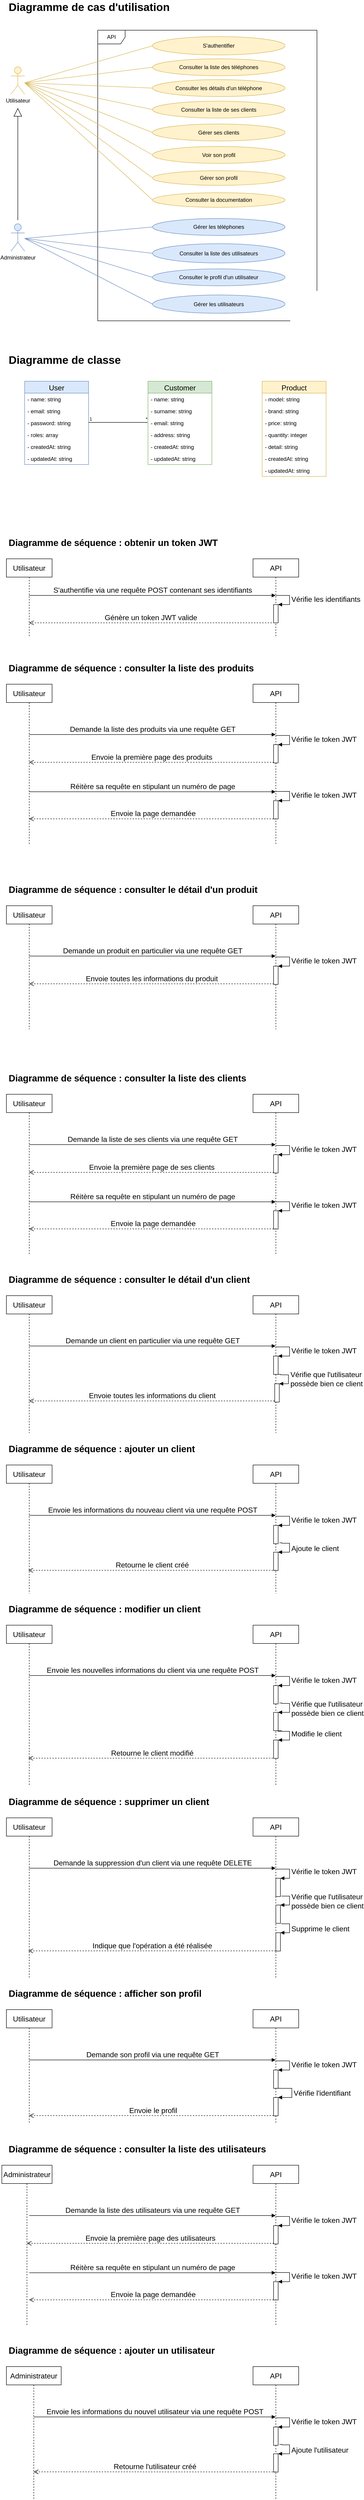 <mxfile pages="1" version="11.2.9" type="device"><diagram id="GH7h3XxggNZ3jGu8rp9e" name="Page-1"><mxGraphModel dx="1038" dy="575" grid="1" gridSize="10" guides="1" tooltips="1" connect="1" arrows="1" fold="1" page="1" pageScale="1" pageWidth="827" pageHeight="1169" math="0" shadow="0"><root><mxCell id="0"/><mxCell id="1" parent="0"/><mxCell id="qzhswsMi0WDaQu0iYe4c-1" value="API" style="shape=umlFrame;whiteSpace=wrap;html=1;" parent="1" vertex="1"><mxGeometry x="240" y="85" width="480" height="635" as="geometry"/></mxCell><mxCell id="qzhswsMi0WDaQu0iYe4c-20" style="rounded=0;orthogonalLoop=1;jettySize=auto;html=1;entryX=0;entryY=0.5;entryDx=0;entryDy=0;endArrow=none;endFill=0;fillColor=#fff2cc;strokeColor=#d6b656;" parent="1" target="qzhswsMi0WDaQu0iYe4c-3" edge="1"><mxGeometry relative="1" as="geometry"><mxPoint x="190" y="185" as="targetPoint"/><mxPoint x="80" y="200" as="sourcePoint"/></mxGeometry></mxCell><mxCell id="qzhswsMi0WDaQu0iYe4c-2" value="Utilisateur" style="shape=umlActor;verticalLabelPosition=bottom;labelBackgroundColor=#ffffff;verticalAlign=top;html=1;fillColor=#fff2cc;strokeColor=#d6b656;" parent="1" vertex="1"><mxGeometry x="50" y="165" width="30" height="60" as="geometry"/></mxCell><mxCell id="qzhswsMi0WDaQu0iYe4c-3" value="Consulter la liste des téléphones" style="ellipse;whiteSpace=wrap;html=1;fillColor=#fff2cc;strokeColor=#d6b656;" parent="1" vertex="1"><mxGeometry x="360" y="147.5" width="290" height="37" as="geometry"/></mxCell><mxCell id="qzhswsMi0WDaQu0iYe4c-6" value="Consulter les détails d'un téléphone" style="ellipse;whiteSpace=wrap;html=1;fillColor=#fff2cc;strokeColor=#d6b656;" parent="1" vertex="1"><mxGeometry x="360" y="193" width="290" height="37" as="geometry"/></mxCell><mxCell id="qzhswsMi0WDaQu0iYe4c-7" value="Consulter la liste de ses clients" style="ellipse;whiteSpace=wrap;html=1;fillColor=#fff2cc;strokeColor=#d6b656;" parent="1" vertex="1"><mxGeometry x="360" y="240" width="290" height="37" as="geometry"/></mxCell><mxCell id="qzhswsMi0WDaQu0iYe4c-8" value="Gérer ses clients" style="ellipse;whiteSpace=wrap;html=1;fillColor=#fff2cc;strokeColor=#d6b656;" parent="1" vertex="1"><mxGeometry x="360" y="290" width="290" height="37" as="geometry"/></mxCell><mxCell id="qzhswsMi0WDaQu0iYe4c-11" value="Administrateur" style="shape=umlActor;verticalLabelPosition=bottom;labelBackgroundColor=#ffffff;verticalAlign=top;html=1;fillColor=#dae8fc;strokeColor=#6c8ebf;" parent="1" vertex="1"><mxGeometry x="50" y="508" width="30" height="60" as="geometry"/></mxCell><mxCell id="qzhswsMi0WDaQu0iYe4c-13" value="Consulter la liste des utilisateurs" style="ellipse;whiteSpace=wrap;html=1;fillColor=#dae8fc;strokeColor=#6c8ebf;" parent="1" vertex="1"><mxGeometry x="360" y="551.5" width="290" height="42" as="geometry"/></mxCell><mxCell id="qzhswsMi0WDaQu0iYe4c-14" value="Gérer les téléphones" style="ellipse;whiteSpace=wrap;html=1;fillColor=#dae8fc;strokeColor=#6c8ebf;" parent="1" vertex="1"><mxGeometry x="360" y="496.5" width="290" height="37" as="geometry"/></mxCell><mxCell id="qzhswsMi0WDaQu0iYe4c-15" value="&lt;div&gt;&lt;br&gt;&lt;/div&gt;" style="endArrow=block;endSize=16;endFill=0;html=1;" parent="1" edge="1"><mxGeometry width="160" relative="1" as="geometry"><mxPoint x="65" y="500" as="sourcePoint"/><mxPoint x="65" y="255" as="targetPoint"/></mxGeometry></mxCell><mxCell id="qzhswsMi0WDaQu0iYe4c-16" value="Gérer les utilisateurs" style="ellipse;whiteSpace=wrap;html=1;fillColor=#dae8fc;strokeColor=#6c8ebf;" parent="1" vertex="1"><mxGeometry x="360" y="663.5" width="290" height="40" as="geometry"/></mxCell><mxCell id="qzhswsMi0WDaQu0iYe4c-17" value="Consulter la documentation" style="ellipse;whiteSpace=wrap;html=1;fillColor=#fff2cc;strokeColor=#d6b656;" parent="1" vertex="1"><mxGeometry x="360" y="440" width="290" height="32" as="geometry"/></mxCell><mxCell id="qzhswsMi0WDaQu0iYe4c-18" value="Voir son profil" style="ellipse;whiteSpace=wrap;html=1;fillColor=#fff2cc;strokeColor=#d6b656;" parent="1" vertex="1"><mxGeometry x="360" y="339" width="290" height="37" as="geometry"/></mxCell><mxCell id="qzhswsMi0WDaQu0iYe4c-19" value="Consulter le profil d'un utilisateur" style="ellipse;whiteSpace=wrap;html=1;fillColor=#dae8fc;strokeColor=#6c8ebf;" parent="1" vertex="1"><mxGeometry x="360" y="606.5" width="290" height="37" as="geometry"/></mxCell><mxCell id="qzhswsMi0WDaQu0iYe4c-21" style="rounded=0;orthogonalLoop=1;jettySize=auto;html=1;entryX=0;entryY=0.5;entryDx=0;entryDy=0;endArrow=none;endFill=0;fillColor=#fff2cc;strokeColor=#d6b656;" parent="1" target="qzhswsMi0WDaQu0iYe4c-6" edge="1"><mxGeometry relative="1" as="geometry"><mxPoint x="370" y="150" as="targetPoint"/><mxPoint x="80" y="200" as="sourcePoint"/></mxGeometry></mxCell><mxCell id="qzhswsMi0WDaQu0iYe4c-22" style="rounded=0;orthogonalLoop=1;jettySize=auto;html=1;entryX=0;entryY=0.5;entryDx=0;entryDy=0;endArrow=none;endFill=0;fillColor=#fff2cc;strokeColor=#d6b656;" parent="1" target="qzhswsMi0WDaQu0iYe4c-7" edge="1"><mxGeometry relative="1" as="geometry"><mxPoint x="380" y="160" as="targetPoint"/><mxPoint x="80" y="200" as="sourcePoint"/></mxGeometry></mxCell><mxCell id="qzhswsMi0WDaQu0iYe4c-23" style="rounded=0;orthogonalLoop=1;jettySize=auto;html=1;entryX=0;entryY=0.5;entryDx=0;entryDy=0;endArrow=none;endFill=0;fillColor=#fff2cc;strokeColor=#d6b656;" parent="1" target="qzhswsMi0WDaQu0iYe4c-8" edge="1"><mxGeometry relative="1" as="geometry"><mxPoint x="390" y="170" as="targetPoint"/><mxPoint x="80" y="200" as="sourcePoint"/></mxGeometry></mxCell><mxCell id="qzhswsMi0WDaQu0iYe4c-24" style="rounded=0;orthogonalLoop=1;jettySize=auto;html=1;entryX=0;entryY=0.5;entryDx=0;entryDy=0;endArrow=none;endFill=0;fillColor=#fff2cc;strokeColor=#d6b656;" parent="1" target="qzhswsMi0WDaQu0iYe4c-18" edge="1"><mxGeometry relative="1" as="geometry"><mxPoint x="400" y="180" as="targetPoint"/><mxPoint x="80" y="200" as="sourcePoint"/></mxGeometry></mxCell><mxCell id="qzhswsMi0WDaQu0iYe4c-25" style="rounded=0;orthogonalLoop=1;jettySize=auto;html=1;entryX=0;entryY=0.5;entryDx=0;entryDy=0;endArrow=none;endFill=0;fillColor=#fff2cc;strokeColor=#d6b656;" parent="1" target="qzhswsMi0WDaQu0iYe4c-17" edge="1"><mxGeometry relative="1" as="geometry"><mxPoint x="410" y="190" as="targetPoint"/><mxPoint x="80" y="200" as="sourcePoint"/></mxGeometry></mxCell><mxCell id="qzhswsMi0WDaQu0iYe4c-26" style="rounded=0;orthogonalLoop=1;jettySize=auto;html=1;entryX=0;entryY=0.5;entryDx=0;entryDy=0;endArrow=none;endFill=0;fillColor=#dae8fc;strokeColor=#6c8ebf;" parent="1" target="qzhswsMi0WDaQu0iYe4c-14" edge="1"><mxGeometry relative="1" as="geometry"><mxPoint x="420" y="200" as="targetPoint"/><mxPoint x="80" y="540" as="sourcePoint"/></mxGeometry></mxCell><mxCell id="qzhswsMi0WDaQu0iYe4c-27" style="rounded=0;orthogonalLoop=1;jettySize=auto;html=1;entryX=0;entryY=0.5;entryDx=0;entryDy=0;endArrow=none;endFill=0;fillColor=#dae8fc;strokeColor=#6c8ebf;" parent="1" target="qzhswsMi0WDaQu0iYe4c-13" edge="1"><mxGeometry relative="1" as="geometry"><mxPoint x="370" y="460" as="targetPoint"/><mxPoint x="80" y="540" as="sourcePoint"/></mxGeometry></mxCell><mxCell id="qzhswsMi0WDaQu0iYe4c-28" style="rounded=0;orthogonalLoop=1;jettySize=auto;html=1;entryX=0;entryY=0.5;entryDx=0;entryDy=0;endArrow=none;endFill=0;fillColor=#dae8fc;strokeColor=#6c8ebf;" parent="1" target="qzhswsMi0WDaQu0iYe4c-19" edge="1"><mxGeometry relative="1" as="geometry"><mxPoint x="380" y="470" as="targetPoint"/><mxPoint x="80" y="540" as="sourcePoint"/></mxGeometry></mxCell><mxCell id="qzhswsMi0WDaQu0iYe4c-29" style="rounded=0;orthogonalLoop=1;jettySize=auto;html=1;entryX=0;entryY=0.5;entryDx=0;entryDy=0;endArrow=none;endFill=0;fillColor=#dae8fc;strokeColor=#6c8ebf;" parent="1" target="qzhswsMi0WDaQu0iYe4c-16" edge="1"><mxGeometry relative="1" as="geometry"><mxPoint x="390" y="480" as="targetPoint"/><mxPoint x="80" y="540" as="sourcePoint"/></mxGeometry></mxCell><mxCell id="qzhswsMi0WDaQu0iYe4c-30" value="Diagramme de cas d'utilisation" style="text;align=left;fontStyle=1;verticalAlign=middle;spacingLeft=3;spacingRight=3;strokeColor=none;rotatable=0;points=[[0,0.5],[1,0.5]];portConstraint=eastwest;fontSize=24;" parent="1" vertex="1"><mxGeometry x="40" y="19" width="540" height="26" as="geometry"/></mxCell><mxCell id="qzhswsMi0WDaQu0iYe4c-31" value="Diagramme de classe" style="text;align=left;fontStyle=1;verticalAlign=middle;spacingLeft=3;spacingRight=3;strokeColor=none;rotatable=0;points=[[0,0.5],[1,0.5]];portConstraint=eastwest;fontSize=24;" parent="1" vertex="1"><mxGeometry x="40" y="790" width="540" height="26" as="geometry"/></mxCell><mxCell id="qzhswsMi0WDaQu0iYe4c-32" value="User" style="swimlane;fontStyle=0;childLayout=stackLayout;horizontal=1;startSize=26;fillColor=#dae8fc;horizontalStack=0;resizeParent=1;resizeParentMax=0;resizeLast=0;collapsible=1;marginBottom=0;fontSize=16;align=center;strokeColor=#6c8ebf;" parent="1" vertex="1"><mxGeometry x="80" y="852" width="140" height="182" as="geometry"/></mxCell><mxCell id="qzhswsMi0WDaQu0iYe4c-33" value="- name: string" style="text;strokeColor=none;fillColor=none;align=left;verticalAlign=top;spacingLeft=4;spacingRight=4;overflow=hidden;rotatable=0;points=[[0,0.5],[1,0.5]];portConstraint=eastwest;" parent="qzhswsMi0WDaQu0iYe4c-32" vertex="1"><mxGeometry y="26" width="140" height="26" as="geometry"/></mxCell><mxCell id="qzhswsMi0WDaQu0iYe4c-34" value="- email: string" style="text;strokeColor=none;fillColor=none;align=left;verticalAlign=top;spacingLeft=4;spacingRight=4;overflow=hidden;rotatable=0;points=[[0,0.5],[1,0.5]];portConstraint=eastwest;" parent="qzhswsMi0WDaQu0iYe4c-32" vertex="1"><mxGeometry y="52" width="140" height="26" as="geometry"/></mxCell><mxCell id="qzhswsMi0WDaQu0iYe4c-35" value="- password: string" style="text;strokeColor=none;fillColor=none;align=left;verticalAlign=top;spacingLeft=4;spacingRight=4;overflow=hidden;rotatable=0;points=[[0,0.5],[1,0.5]];portConstraint=eastwest;" parent="qzhswsMi0WDaQu0iYe4c-32" vertex="1"><mxGeometry y="78" width="140" height="26" as="geometry"/></mxCell><mxCell id="qzhswsMi0WDaQu0iYe4c-37" value="- roles: array" style="text;strokeColor=none;fillColor=none;align=left;verticalAlign=top;spacingLeft=4;spacingRight=4;overflow=hidden;rotatable=0;points=[[0,0.5],[1,0.5]];portConstraint=eastwest;" parent="qzhswsMi0WDaQu0iYe4c-32" vertex="1"><mxGeometry y="104" width="140" height="26" as="geometry"/></mxCell><mxCell id="qzhswsMi0WDaQu0iYe4c-40" value="- createdAt: string" style="text;strokeColor=none;fillColor=none;align=left;verticalAlign=top;spacingLeft=4;spacingRight=4;overflow=hidden;rotatable=0;points=[[0,0.5],[1,0.5]];portConstraint=eastwest;" parent="qzhswsMi0WDaQu0iYe4c-32" vertex="1"><mxGeometry y="130" width="140" height="26" as="geometry"/></mxCell><mxCell id="qzhswsMi0WDaQu0iYe4c-38" value="- updatedAt: string" style="text;strokeColor=none;fillColor=none;align=left;verticalAlign=top;spacingLeft=4;spacingRight=4;overflow=hidden;rotatable=0;points=[[0,0.5],[1,0.5]];portConstraint=eastwest;" parent="qzhswsMi0WDaQu0iYe4c-32" vertex="1"><mxGeometry y="156" width="140" height="26" as="geometry"/></mxCell><mxCell id="qzhswsMi0WDaQu0iYe4c-41" value="Product" style="swimlane;fontStyle=0;childLayout=stackLayout;horizontal=1;startSize=26;fillColor=#fff2cc;horizontalStack=0;resizeParent=1;resizeParentMax=0;resizeLast=0;collapsible=1;marginBottom=0;fontSize=16;align=center;strokeColor=#d6b656;" parent="1" vertex="1"><mxGeometry x="600" y="852" width="140" height="208" as="geometry"/></mxCell><mxCell id="qzhswsMi0WDaQu0iYe4c-42" value="- model: string" style="text;strokeColor=none;fillColor=none;align=left;verticalAlign=top;spacingLeft=4;spacingRight=4;overflow=hidden;rotatable=0;points=[[0,0.5],[1,0.5]];portConstraint=eastwest;" parent="qzhswsMi0WDaQu0iYe4c-41" vertex="1"><mxGeometry y="26" width="140" height="26" as="geometry"/></mxCell><mxCell id="qzhswsMi0WDaQu0iYe4c-43" value="- brand: string" style="text;strokeColor=none;fillColor=none;align=left;verticalAlign=top;spacingLeft=4;spacingRight=4;overflow=hidden;rotatable=0;points=[[0,0.5],[1,0.5]];portConstraint=eastwest;" parent="qzhswsMi0WDaQu0iYe4c-41" vertex="1"><mxGeometry y="52" width="140" height="26" as="geometry"/></mxCell><mxCell id="qzhswsMi0WDaQu0iYe4c-44" value="- price: string" style="text;strokeColor=none;fillColor=none;align=left;verticalAlign=top;spacingLeft=4;spacingRight=4;overflow=hidden;rotatable=0;points=[[0,0.5],[1,0.5]];portConstraint=eastwest;" parent="qzhswsMi0WDaQu0iYe4c-41" vertex="1"><mxGeometry y="78" width="140" height="26" as="geometry"/></mxCell><mxCell id="qzhswsMi0WDaQu0iYe4c-45" value="- quantity: integer" style="text;strokeColor=none;fillColor=none;align=left;verticalAlign=top;spacingLeft=4;spacingRight=4;overflow=hidden;rotatable=0;points=[[0,0.5],[1,0.5]];portConstraint=eastwest;" parent="qzhswsMi0WDaQu0iYe4c-41" vertex="1"><mxGeometry y="104" width="140" height="26" as="geometry"/></mxCell><mxCell id="qzhswsMi0WDaQu0iYe4c-46" value="- detail: string" style="text;strokeColor=none;fillColor=none;align=left;verticalAlign=top;spacingLeft=4;spacingRight=4;overflow=hidden;rotatable=0;points=[[0,0.5],[1,0.5]];portConstraint=eastwest;" parent="qzhswsMi0WDaQu0iYe4c-41" vertex="1"><mxGeometry y="130" width="140" height="26" as="geometry"/></mxCell><mxCell id="qzhswsMi0WDaQu0iYe4c-47" value="- createdAt: string" style="text;strokeColor=none;fillColor=none;align=left;verticalAlign=top;spacingLeft=4;spacingRight=4;overflow=hidden;rotatable=0;points=[[0,0.5],[1,0.5]];portConstraint=eastwest;" parent="qzhswsMi0WDaQu0iYe4c-41" vertex="1"><mxGeometry y="156" width="140" height="26" as="geometry"/></mxCell><mxCell id="qzhswsMi0WDaQu0iYe4c-48" value="- updatedAt: string" style="text;strokeColor=none;fillColor=none;align=left;verticalAlign=top;spacingLeft=4;spacingRight=4;overflow=hidden;rotatable=0;points=[[0,0.5],[1,0.5]];portConstraint=eastwest;" parent="qzhswsMi0WDaQu0iYe4c-41" vertex="1"><mxGeometry y="182" width="140" height="26" as="geometry"/></mxCell><mxCell id="qzhswsMi0WDaQu0iYe4c-49" value="Customer" style="swimlane;fontStyle=0;childLayout=stackLayout;horizontal=1;startSize=26;fillColor=#d5e8d4;horizontalStack=0;resizeParent=1;resizeParentMax=0;resizeLast=0;collapsible=1;marginBottom=0;fontSize=16;align=center;strokeColor=#82b366;" parent="1" vertex="1"><mxGeometry x="350" y="852" width="140" height="182" as="geometry"/></mxCell><mxCell id="qzhswsMi0WDaQu0iYe4c-50" value="- name: string" style="text;strokeColor=none;fillColor=none;align=left;verticalAlign=top;spacingLeft=4;spacingRight=4;overflow=hidden;rotatable=0;points=[[0,0.5],[1,0.5]];portConstraint=eastwest;" parent="qzhswsMi0WDaQu0iYe4c-49" vertex="1"><mxGeometry y="26" width="140" height="26" as="geometry"/></mxCell><mxCell id="qzhswsMi0WDaQu0iYe4c-51" value="- surname: string" style="text;strokeColor=none;fillColor=none;align=left;verticalAlign=top;spacingLeft=4;spacingRight=4;overflow=hidden;rotatable=0;points=[[0,0.5],[1,0.5]];portConstraint=eastwest;" parent="qzhswsMi0WDaQu0iYe4c-49" vertex="1"><mxGeometry y="52" width="140" height="26" as="geometry"/></mxCell><mxCell id="qzhswsMi0WDaQu0iYe4c-52" value="- email: string" style="text;strokeColor=none;fillColor=none;align=left;verticalAlign=top;spacingLeft=4;spacingRight=4;overflow=hidden;rotatable=0;points=[[0,0.5],[1,0.5]];portConstraint=eastwest;" parent="qzhswsMi0WDaQu0iYe4c-49" vertex="1"><mxGeometry y="78" width="140" height="26" as="geometry"/></mxCell><mxCell id="qzhswsMi0WDaQu0iYe4c-53" value="- address: string" style="text;strokeColor=none;fillColor=none;align=left;verticalAlign=top;spacingLeft=4;spacingRight=4;overflow=hidden;rotatable=0;points=[[0,0.5],[1,0.5]];portConstraint=eastwest;" parent="qzhswsMi0WDaQu0iYe4c-49" vertex="1"><mxGeometry y="104" width="140" height="26" as="geometry"/></mxCell><mxCell id="qzhswsMi0WDaQu0iYe4c-55" value="- createdAt: string" style="text;strokeColor=none;fillColor=none;align=left;verticalAlign=top;spacingLeft=4;spacingRight=4;overflow=hidden;rotatable=0;points=[[0,0.5],[1,0.5]];portConstraint=eastwest;" parent="qzhswsMi0WDaQu0iYe4c-49" vertex="1"><mxGeometry y="130" width="140" height="26" as="geometry"/></mxCell><mxCell id="qzhswsMi0WDaQu0iYe4c-56" value="- updatedAt: string" style="text;strokeColor=none;fillColor=none;align=left;verticalAlign=top;spacingLeft=4;spacingRight=4;overflow=hidden;rotatable=0;points=[[0,0.5],[1,0.5]];portConstraint=eastwest;" parent="qzhswsMi0WDaQu0iYe4c-49" vertex="1"><mxGeometry y="156" width="140" height="26" as="geometry"/></mxCell><mxCell id="qzhswsMi0WDaQu0iYe4c-57" value="" style="endArrow=none;html=1;edgeStyle=orthogonalEdgeStyle;fontSize=16;" parent="1" edge="1"><mxGeometry relative="1" as="geometry"><mxPoint x="220" y="942" as="sourcePoint"/><mxPoint x="349" y="942" as="targetPoint"/><Array as="points"><mxPoint x="330" y="942"/><mxPoint x="330" y="942"/></Array></mxGeometry></mxCell><mxCell id="qzhswsMi0WDaQu0iYe4c-58" value="1" style="resizable=0;html=1;align=left;verticalAlign=bottom;labelBackgroundColor=#ffffff;fontSize=10;" parent="qzhswsMi0WDaQu0iYe4c-57" connectable="0" vertex="1"><mxGeometry x="-1" relative="1" as="geometry"/></mxCell><mxCell id="qzhswsMi0WDaQu0iYe4c-59" value="*" style="resizable=0;html=1;align=right;verticalAlign=bottom;labelBackgroundColor=#ffffff;fontSize=10;" parent="qzhswsMi0WDaQu0iYe4c-57" connectable="0" vertex="1"><mxGeometry x="1" relative="1" as="geometry"/></mxCell><mxCell id="qzhswsMi0WDaQu0iYe4c-63" value="Diagramme de séquence : consulter la liste des produits" style="text;align=left;fontStyle=1;verticalAlign=middle;spacingLeft=3;spacingRight=3;strokeColor=none;rotatable=0;points=[[0,0.5],[1,0.5]];portConstraint=eastwest;fontSize=20;" parent="1" vertex="1"><mxGeometry x="40" y="1464" width="540" height="26" as="geometry"/></mxCell><mxCell id="qzhswsMi0WDaQu0iYe4c-64" value="Utilisateur" style="shape=umlLifeline;perimeter=lifelinePerimeter;whiteSpace=wrap;html=1;container=1;collapsible=0;recursiveResize=0;outlineConnect=0;fontSize=16;align=center;" parent="1" vertex="1"><mxGeometry x="40" y="1514" width="100" height="352" as="geometry"/></mxCell><mxCell id="qzhswsMi0WDaQu0iYe4c-68" value="Demande la liste des produits via une requête GET" style="html=1;verticalAlign=bottom;endArrow=block;fontSize=16;" parent="qzhswsMi0WDaQu0iYe4c-64" target="qzhswsMi0WDaQu0iYe4c-65" edge="1"><mxGeometry width="80" relative="1" as="geometry"><mxPoint x="50" y="110" as="sourcePoint"/><mxPoint x="130" y="110" as="targetPoint"/></mxGeometry></mxCell><mxCell id="qzhswsMi0WDaQu0iYe4c-65" value="API" style="shape=umlLifeline;perimeter=lifelinePerimeter;whiteSpace=wrap;html=1;container=1;collapsible=0;recursiveResize=0;outlineConnect=0;fontSize=16;align=center;" parent="1" vertex="1"><mxGeometry x="580" y="1514" width="100" height="352" as="geometry"/></mxCell><mxCell id="qzhswsMi0WDaQu0iYe4c-83" value="" style="html=1;points=[];perimeter=orthogonalPerimeter;fontSize=16;align=center;" parent="qzhswsMi0WDaQu0iYe4c-65" vertex="1"><mxGeometry x="45" y="132" width="10" height="40" as="geometry"/></mxCell><mxCell id="qzhswsMi0WDaQu0iYe4c-84" value="Vérifie le token JWT" style="edgeStyle=orthogonalEdgeStyle;html=1;align=left;spacingLeft=2;endArrow=block;rounded=0;entryX=1;entryY=0;fontSize=16;" parent="qzhswsMi0WDaQu0iYe4c-65" target="qzhswsMi0WDaQu0iYe4c-83" edge="1"><mxGeometry relative="1" as="geometry"><mxPoint x="50" y="112" as="sourcePoint"/><Array as="points"><mxPoint x="80" y="112"/></Array></mxGeometry></mxCell><mxCell id="qzhswsMi0WDaQu0iYe4c-69" value="S'authentifier" style="ellipse;whiteSpace=wrap;html=1;fillColor=#fff2cc;strokeColor=#d6b656;" parent="1" vertex="1"><mxGeometry x="360" y="99" width="290" height="40" as="geometry"/></mxCell><mxCell id="qzhswsMi0WDaQu0iYe4c-70" style="rounded=0;orthogonalLoop=1;jettySize=auto;html=1;entryX=0;entryY=0.5;entryDx=0;entryDy=0;endArrow=none;endFill=0;fillColor=#fff2cc;strokeColor=#d6b656;" parent="1" target="qzhswsMi0WDaQu0iYe4c-69" edge="1"><mxGeometry relative="1" as="geometry"><mxPoint x="370" y="168.0" as="targetPoint"/><mxPoint x="80" y="200" as="sourcePoint"/></mxGeometry></mxCell><mxCell id="qzhswsMi0WDaQu0iYe4c-71" value="Diagramme de séquence : obtenir un token JWT" style="text;align=left;fontStyle=1;verticalAlign=middle;spacingLeft=3;spacingRight=3;strokeColor=none;rotatable=0;points=[[0,0.5],[1,0.5]];portConstraint=eastwest;fontSize=20;" parent="1" vertex="1"><mxGeometry x="40" y="1190" width="540" height="26" as="geometry"/></mxCell><mxCell id="qzhswsMi0WDaQu0iYe4c-72" value="Utilisateur" style="shape=umlLifeline;perimeter=lifelinePerimeter;whiteSpace=wrap;html=1;container=1;collapsible=0;recursiveResize=0;outlineConnect=0;fontSize=16;align=center;" parent="1" vertex="1"><mxGeometry x="40" y="1240" width="100" height="170" as="geometry"/></mxCell><mxCell id="qzhswsMi0WDaQu0iYe4c-74" value="API" style="shape=umlLifeline;perimeter=lifelinePerimeter;whiteSpace=wrap;html=1;container=1;collapsible=0;recursiveResize=0;outlineConnect=0;fontSize=16;align=center;" parent="1" vertex="1"><mxGeometry x="580" y="1240" width="100" height="170" as="geometry"/></mxCell><mxCell id="qzhswsMi0WDaQu0iYe4c-79" value="" style="html=1;points=[];perimeter=orthogonalPerimeter;fontSize=16;align=center;" parent="qzhswsMi0WDaQu0iYe4c-74" vertex="1"><mxGeometry x="45" y="100" width="10" height="40" as="geometry"/></mxCell><mxCell id="qzhswsMi0WDaQu0iYe4c-80" value="Vérifie les identifiants" style="edgeStyle=orthogonalEdgeStyle;html=1;align=left;spacingLeft=2;endArrow=block;rounded=0;entryX=1;entryY=0;fontSize=16;" parent="qzhswsMi0WDaQu0iYe4c-74" target="qzhswsMi0WDaQu0iYe4c-79" edge="1"><mxGeometry relative="1" as="geometry"><mxPoint x="50" y="80" as="sourcePoint"/><Array as="points"><mxPoint x="80" y="80"/></Array></mxGeometry></mxCell><mxCell id="qzhswsMi0WDaQu0iYe4c-73" value="S'authentifie via une requête POST contenant ses identifiants" style="html=1;verticalAlign=bottom;endArrow=block;fontSize=16;" parent="1" source="qzhswsMi0WDaQu0iYe4c-72" target="qzhswsMi0WDaQu0iYe4c-74" edge="1"><mxGeometry width="80" relative="1" as="geometry"><mxPoint x="90" y="1350" as="sourcePoint"/><mxPoint x="170" y="1350" as="targetPoint"/><Array as="points"><mxPoint x="170" y="1320"/></Array></mxGeometry></mxCell><mxCell id="qzhswsMi0WDaQu0iYe4c-81" value="Génère un token JWT valide" style="html=1;verticalAlign=bottom;endArrow=open;dashed=1;endSize=8;fontSize=16;exitX=-0.394;exitY=0.996;exitDx=0;exitDy=0;exitPerimeter=0;" parent="1" source="qzhswsMi0WDaQu0iYe4c-79" target="qzhswsMi0WDaQu0iYe4c-72" edge="1"><mxGeometry relative="1" as="geometry"><mxPoint x="170" y="1360" as="sourcePoint"/><mxPoint x="90" y="1360" as="targetPoint"/></mxGeometry></mxCell><mxCell id="qzhswsMi0WDaQu0iYe4c-85" value="Envoie la première page des produits" style="html=1;verticalAlign=bottom;endArrow=open;dashed=1;endSize=8;fontSize=16;exitX=0.076;exitY=0.966;exitDx=0;exitDy=0;exitPerimeter=0;" parent="1" source="qzhswsMi0WDaQu0iYe4c-83" target="qzhswsMi0WDaQu0iYe4c-64" edge="1"><mxGeometry relative="1" as="geometry"><mxPoint x="170" y="1696" as="sourcePoint"/><mxPoint x="90" y="1696" as="targetPoint"/></mxGeometry></mxCell><mxCell id="qzhswsMi0WDaQu0iYe4c-86" value="Réitère sa requête en stipulant un numéro de page" style="html=1;verticalAlign=bottom;endArrow=block;fontSize=16;" parent="1" edge="1"><mxGeometry width="80" relative="1" as="geometry"><mxPoint x="90" y="1749" as="sourcePoint"/><mxPoint x="629.5" y="1749" as="targetPoint"/></mxGeometry></mxCell><mxCell id="qzhswsMi0WDaQu0iYe4c-87" value="" style="html=1;points=[];perimeter=orthogonalPerimeter;fontSize=16;align=center;" parent="1" vertex="1"><mxGeometry x="625" y="1768.5" width="10" height="40" as="geometry"/></mxCell><mxCell id="qzhswsMi0WDaQu0iYe4c-88" value="Vérifie le token JWT" style="edgeStyle=orthogonalEdgeStyle;html=1;align=left;spacingLeft=2;endArrow=block;rounded=0;entryX=1;entryY=0;fontSize=16;" parent="1" target="qzhswsMi0WDaQu0iYe4c-87" edge="1"><mxGeometry relative="1" as="geometry"><mxPoint x="629.588" y="1748.324" as="sourcePoint"/><Array as="points"><mxPoint x="660" y="1748.5"/></Array></mxGeometry></mxCell><mxCell id="qzhswsMi0WDaQu0iYe4c-89" value="Envoie la page demandée" style="html=1;verticalAlign=bottom;endArrow=open;dashed=1;endSize=8;fontSize=16;exitX=0.076;exitY=0.966;exitDx=0;exitDy=0;exitPerimeter=0;" parent="1" edge="1"><mxGeometry relative="1" as="geometry"><mxPoint x="631.26" y="1808.14" as="sourcePoint"/><mxPoint x="89.824" y="1808.14" as="targetPoint"/></mxGeometry></mxCell><mxCell id="qzhswsMi0WDaQu0iYe4c-90" value="Diagramme de séquence : consulter le détail d'un produit" style="text;align=left;fontStyle=1;verticalAlign=middle;spacingLeft=3;spacingRight=3;strokeColor=none;rotatable=0;points=[[0,0.5],[1,0.5]];portConstraint=eastwest;fontSize=20;" parent="1" vertex="1"><mxGeometry x="40" y="1948" width="540" height="26" as="geometry"/></mxCell><mxCell id="qzhswsMi0WDaQu0iYe4c-91" value="Utilisateur" style="shape=umlLifeline;perimeter=lifelinePerimeter;whiteSpace=wrap;html=1;container=1;collapsible=0;recursiveResize=0;outlineConnect=0;fontSize=16;align=center;" parent="1" vertex="1"><mxGeometry x="40" y="1998" width="100" height="270" as="geometry"/></mxCell><mxCell id="qzhswsMi0WDaQu0iYe4c-92" value="Demande un produit en particulier via une requête GET" style="html=1;verticalAlign=bottom;endArrow=block;fontSize=16;" parent="qzhswsMi0WDaQu0iYe4c-91" target="qzhswsMi0WDaQu0iYe4c-93" edge="1"><mxGeometry width="80" relative="1" as="geometry"><mxPoint x="50" y="110" as="sourcePoint"/><mxPoint x="130" y="110" as="targetPoint"/></mxGeometry></mxCell><mxCell id="qzhswsMi0WDaQu0iYe4c-93" value="API" style="shape=umlLifeline;perimeter=lifelinePerimeter;whiteSpace=wrap;html=1;container=1;collapsible=0;recursiveResize=0;outlineConnect=0;fontSize=16;align=center;" parent="1" vertex="1"><mxGeometry x="580" y="1998" width="100" height="270" as="geometry"/></mxCell><mxCell id="qzhswsMi0WDaQu0iYe4c-94" value="" style="html=1;points=[];perimeter=orthogonalPerimeter;fontSize=16;align=center;" parent="qzhswsMi0WDaQu0iYe4c-93" vertex="1"><mxGeometry x="45" y="132" width="10" height="40" as="geometry"/></mxCell><mxCell id="qzhswsMi0WDaQu0iYe4c-95" value="Vérifie le token JWT" style="edgeStyle=orthogonalEdgeStyle;html=1;align=left;spacingLeft=2;endArrow=block;rounded=0;entryX=1;entryY=0;fontSize=16;" parent="qzhswsMi0WDaQu0iYe4c-93" target="qzhswsMi0WDaQu0iYe4c-94" edge="1"><mxGeometry relative="1" as="geometry"><mxPoint x="50" y="112" as="sourcePoint"/><Array as="points"><mxPoint x="80" y="112"/></Array></mxGeometry></mxCell><mxCell id="qzhswsMi0WDaQu0iYe4c-96" value="Envoie toutes les informations du produit" style="html=1;verticalAlign=bottom;endArrow=open;dashed=1;endSize=8;fontSize=16;exitX=0.076;exitY=0.966;exitDx=0;exitDy=0;exitPerimeter=0;" parent="1" source="qzhswsMi0WDaQu0iYe4c-94" target="qzhswsMi0WDaQu0iYe4c-91" edge="1"><mxGeometry relative="1" as="geometry"><mxPoint x="170" y="2180" as="sourcePoint"/><mxPoint x="90" y="2180" as="targetPoint"/></mxGeometry></mxCell><mxCell id="qzhswsMi0WDaQu0iYe4c-101" value="Diagramme de séquence : consulter la liste des clients" style="text;align=left;fontStyle=1;verticalAlign=middle;spacingLeft=3;spacingRight=3;strokeColor=none;rotatable=0;points=[[0,0.5],[1,0.5]];portConstraint=eastwest;fontSize=20;" parent="1" vertex="1"><mxGeometry x="40" y="2360" width="540" height="26" as="geometry"/></mxCell><mxCell id="qzhswsMi0WDaQu0iYe4c-102" value="Utilisateur" style="shape=umlLifeline;perimeter=lifelinePerimeter;whiteSpace=wrap;html=1;container=1;collapsible=0;recursiveResize=0;outlineConnect=0;fontSize=16;align=center;" parent="1" vertex="1"><mxGeometry x="40" y="2410" width="100" height="352" as="geometry"/></mxCell><mxCell id="qzhswsMi0WDaQu0iYe4c-103" value="Demande la liste de ses clients via une requête GET" style="html=1;verticalAlign=bottom;endArrow=block;fontSize=16;" parent="qzhswsMi0WDaQu0iYe4c-102" target="qzhswsMi0WDaQu0iYe4c-104" edge="1"><mxGeometry width="80" relative="1" as="geometry"><mxPoint x="50" y="110" as="sourcePoint"/><mxPoint x="130" y="110" as="targetPoint"/></mxGeometry></mxCell><mxCell id="qzhswsMi0WDaQu0iYe4c-104" value="API" style="shape=umlLifeline;perimeter=lifelinePerimeter;whiteSpace=wrap;html=1;container=1;collapsible=0;recursiveResize=0;outlineConnect=0;fontSize=16;align=center;" parent="1" vertex="1"><mxGeometry x="580" y="2410" width="100" height="352" as="geometry"/></mxCell><mxCell id="qzhswsMi0WDaQu0iYe4c-105" value="" style="html=1;points=[];perimeter=orthogonalPerimeter;fontSize=16;align=center;" parent="qzhswsMi0WDaQu0iYe4c-104" vertex="1"><mxGeometry x="45" y="132" width="10" height="40" as="geometry"/></mxCell><mxCell id="qzhswsMi0WDaQu0iYe4c-106" value="Vérifie le token JWT" style="edgeStyle=orthogonalEdgeStyle;html=1;align=left;spacingLeft=2;endArrow=block;rounded=0;entryX=1;entryY=0;fontSize=16;" parent="qzhswsMi0WDaQu0iYe4c-104" target="qzhswsMi0WDaQu0iYe4c-105" edge="1"><mxGeometry relative="1" as="geometry"><mxPoint x="50" y="112" as="sourcePoint"/><Array as="points"><mxPoint x="80" y="112"/></Array></mxGeometry></mxCell><mxCell id="qzhswsMi0WDaQu0iYe4c-107" value="Envoie la première page de ses clients" style="html=1;verticalAlign=bottom;endArrow=open;dashed=1;endSize=8;fontSize=16;exitX=0.076;exitY=0.966;exitDx=0;exitDy=0;exitPerimeter=0;" parent="1" source="qzhswsMi0WDaQu0iYe4c-105" target="qzhswsMi0WDaQu0iYe4c-102" edge="1"><mxGeometry relative="1" as="geometry"><mxPoint x="170" y="2592" as="sourcePoint"/><mxPoint x="90" y="2592" as="targetPoint"/></mxGeometry></mxCell><mxCell id="qzhswsMi0WDaQu0iYe4c-108" value="Réitère sa requête en stipulant un numéro de page" style="html=1;verticalAlign=bottom;endArrow=block;fontSize=16;" parent="1" edge="1"><mxGeometry width="80" relative="1" as="geometry"><mxPoint x="90" y="2645" as="sourcePoint"/><mxPoint x="629.5" y="2645" as="targetPoint"/></mxGeometry></mxCell><mxCell id="qzhswsMi0WDaQu0iYe4c-109" value="" style="html=1;points=[];perimeter=orthogonalPerimeter;fontSize=16;align=center;" parent="1" vertex="1"><mxGeometry x="625" y="2664.5" width="10" height="40" as="geometry"/></mxCell><mxCell id="qzhswsMi0WDaQu0iYe4c-110" value="Vérifie le token JWT" style="edgeStyle=orthogonalEdgeStyle;html=1;align=left;spacingLeft=2;endArrow=block;rounded=0;entryX=1;entryY=0;fontSize=16;" parent="1" target="qzhswsMi0WDaQu0iYe4c-109" edge="1"><mxGeometry relative="1" as="geometry"><mxPoint x="629.857" y="2644.857" as="sourcePoint"/><Array as="points"><mxPoint x="660" y="2644.5"/></Array></mxGeometry></mxCell><mxCell id="qzhswsMi0WDaQu0iYe4c-111" value="Envoie la page demandée" style="html=1;verticalAlign=bottom;endArrow=open;dashed=1;endSize=8;fontSize=16;exitX=0.076;exitY=0.966;exitDx=0;exitDy=0;exitPerimeter=0;" parent="1" edge="1"><mxGeometry relative="1" as="geometry"><mxPoint x="631.26" y="2704.14" as="sourcePoint"/><mxPoint x="89.824" y="2704.14" as="targetPoint"/></mxGeometry></mxCell><mxCell id="qzhswsMi0WDaQu0iYe4c-112" value="Diagramme de séquence : consulter le détail d'un client" style="text;align=left;fontStyle=1;verticalAlign=middle;spacingLeft=3;spacingRight=3;strokeColor=none;rotatable=0;points=[[0,0.5],[1,0.5]];portConstraint=eastwest;fontSize=20;" parent="1" vertex="1"><mxGeometry x="40" y="2800" width="540" height="26" as="geometry"/></mxCell><mxCell id="qzhswsMi0WDaQu0iYe4c-113" value="Utilisateur" style="shape=umlLifeline;perimeter=lifelinePerimeter;whiteSpace=wrap;html=1;container=1;collapsible=0;recursiveResize=0;outlineConnect=0;fontSize=16;align=center;" parent="1" vertex="1"><mxGeometry x="40" y="2850" width="100" height="300" as="geometry"/></mxCell><mxCell id="qzhswsMi0WDaQu0iYe4c-114" value="Demande un client en particulier via une requête GET" style="html=1;verticalAlign=bottom;endArrow=block;fontSize=16;" parent="qzhswsMi0WDaQu0iYe4c-113" target="qzhswsMi0WDaQu0iYe4c-115" edge="1"><mxGeometry width="80" relative="1" as="geometry"><mxPoint x="50" y="110" as="sourcePoint"/><mxPoint x="130" y="110" as="targetPoint"/></mxGeometry></mxCell><mxCell id="qzhswsMi0WDaQu0iYe4c-115" value="API" style="shape=umlLifeline;perimeter=lifelinePerimeter;whiteSpace=wrap;html=1;container=1;collapsible=0;recursiveResize=0;outlineConnect=0;fontSize=16;align=center;" parent="1" vertex="1"><mxGeometry x="580" y="2850" width="100" height="300" as="geometry"/></mxCell><mxCell id="qzhswsMi0WDaQu0iYe4c-116" value="" style="html=1;points=[];perimeter=orthogonalPerimeter;fontSize=16;align=center;" parent="qzhswsMi0WDaQu0iYe4c-115" vertex="1"><mxGeometry x="45" y="132" width="10" height="40" as="geometry"/></mxCell><mxCell id="qzhswsMi0WDaQu0iYe4c-117" value="Vérifie le token JWT" style="edgeStyle=orthogonalEdgeStyle;html=1;align=left;spacingLeft=2;endArrow=block;rounded=0;entryX=1;entryY=0;fontSize=16;" parent="qzhswsMi0WDaQu0iYe4c-115" target="qzhswsMi0WDaQu0iYe4c-116" edge="1"><mxGeometry relative="1" as="geometry"><mxPoint x="50" y="112" as="sourcePoint"/><Array as="points"><mxPoint x="80" y="112"/></Array></mxGeometry></mxCell><mxCell id="_AtZGQln4HPiIB99lZ9L-1" value="" style="html=1;points=[];perimeter=orthogonalPerimeter;fontSize=16;align=center;" vertex="1" parent="qzhswsMi0WDaQu0iYe4c-115"><mxGeometry x="47.5" y="192.5" width="10" height="40" as="geometry"/></mxCell><mxCell id="_AtZGQln4HPiIB99lZ9L-2" value="&lt;div&gt;Vérifie que l'utilisateur&lt;/div&gt;&lt;div&gt;possède bien ce client&lt;br&gt;&lt;/div&gt;" style="edgeStyle=orthogonalEdgeStyle;html=1;align=left;spacingLeft=2;endArrow=block;rounded=0;entryX=1;entryY=0;fontSize=16;exitX=1.3;exitY=0.95;exitDx=0;exitDy=0;exitPerimeter=0;" edge="1" parent="qzhswsMi0WDaQu0iYe4c-115" target="_AtZGQln4HPiIB99lZ9L-1"><mxGeometry relative="1" as="geometry"><mxPoint x="55.5" y="172" as="sourcePoint"/><Array as="points"><mxPoint x="60.5" y="173"/><mxPoint x="77.5" y="173"/><mxPoint x="77.5" y="193"/></Array></mxGeometry></mxCell><mxCell id="qzhswsMi0WDaQu0iYe4c-118" value="Envoie toutes les informations du client" style="html=1;verticalAlign=bottom;endArrow=open;dashed=1;endSize=8;fontSize=16;exitX=-0.05;exitY=0.938;exitDx=0;exitDy=0;exitPerimeter=0;" parent="1" source="_AtZGQln4HPiIB99lZ9L-1" target="qzhswsMi0WDaQu0iYe4c-113" edge="1"><mxGeometry relative="1" as="geometry"><mxPoint x="170" y="3032" as="sourcePoint"/><mxPoint x="90" y="3032" as="targetPoint"/><Array as="points"><mxPoint x="520" y="3080"/></Array></mxGeometry></mxCell><mxCell id="qzhswsMi0WDaQu0iYe4c-126" value="Diagramme de séquence : ajouter un client" style="text;align=left;fontStyle=1;verticalAlign=middle;spacingLeft=3;spacingRight=3;strokeColor=none;rotatable=0;points=[[0,0.5],[1,0.5]];portConstraint=eastwest;fontSize=20;" parent="1" vertex="1"><mxGeometry x="40" y="3170" width="540" height="26" as="geometry"/></mxCell><mxCell id="qzhswsMi0WDaQu0iYe4c-127" value="Utilisateur" style="shape=umlLifeline;perimeter=lifelinePerimeter;whiteSpace=wrap;html=1;container=1;collapsible=0;recursiveResize=0;outlineConnect=0;fontSize=16;align=center;" parent="1" vertex="1"><mxGeometry x="40" y="3220" width="100" height="281" as="geometry"/></mxCell><mxCell id="qzhswsMi0WDaQu0iYe4c-128" value="Envoie les informations du nouveau client via une requête POST" style="html=1;verticalAlign=bottom;endArrow=block;fontSize=16;" parent="qzhswsMi0WDaQu0iYe4c-127" target="qzhswsMi0WDaQu0iYe4c-129" edge="1"><mxGeometry width="80" relative="1" as="geometry"><mxPoint x="50" y="110" as="sourcePoint"/><mxPoint x="130" y="110" as="targetPoint"/></mxGeometry></mxCell><mxCell id="qzhswsMi0WDaQu0iYe4c-129" value="API" style="shape=umlLifeline;perimeter=lifelinePerimeter;whiteSpace=wrap;html=1;container=1;collapsible=0;recursiveResize=0;outlineConnect=0;fontSize=16;align=center;" parent="1" vertex="1"><mxGeometry x="580" y="3220" width="100" height="281" as="geometry"/></mxCell><mxCell id="qzhswsMi0WDaQu0iYe4c-130" value="" style="html=1;points=[];perimeter=orthogonalPerimeter;fontSize=16;align=center;" parent="qzhswsMi0WDaQu0iYe4c-129" vertex="1"><mxGeometry x="45" y="132" width="10" height="40" as="geometry"/></mxCell><mxCell id="qzhswsMi0WDaQu0iYe4c-131" value="Vérifie le token JWT" style="edgeStyle=orthogonalEdgeStyle;html=1;align=left;spacingLeft=2;endArrow=block;rounded=0;entryX=1;entryY=0;fontSize=16;" parent="qzhswsMi0WDaQu0iYe4c-129" target="qzhswsMi0WDaQu0iYe4c-130" edge="1"><mxGeometry relative="1" as="geometry"><mxPoint x="50" y="112" as="sourcePoint"/><Array as="points"><mxPoint x="80" y="112"/></Array></mxGeometry></mxCell><mxCell id="qzhswsMi0WDaQu0iYe4c-134" value="" style="html=1;points=[];perimeter=orthogonalPerimeter;fontSize=16;align=center;" parent="1" vertex="1"><mxGeometry x="625" y="3410.5" width="10" height="40" as="geometry"/></mxCell><mxCell id="qzhswsMi0WDaQu0iYe4c-135" value="Ajoute le client" style="edgeStyle=orthogonalEdgeStyle;html=1;align=left;spacingLeft=2;endArrow=block;rounded=0;entryX=1;entryY=0;fontSize=16;exitX=1.3;exitY=0.95;exitDx=0;exitDy=0;exitPerimeter=0;" parent="1" source="qzhswsMi0WDaQu0iYe4c-130" target="qzhswsMi0WDaQu0iYe4c-134" edge="1"><mxGeometry relative="1" as="geometry"><mxPoint x="650" y="3391" as="sourcePoint"/><Array as="points"><mxPoint x="643" y="3391"/><mxPoint x="660" y="3391"/><mxPoint x="660" y="3411"/></Array></mxGeometry></mxCell><mxCell id="qzhswsMi0WDaQu0iYe4c-136" value="Retourne le client créé" style="html=1;verticalAlign=bottom;endArrow=open;dashed=1;endSize=8;fontSize=16;exitX=0.076;exitY=0.966;exitDx=0;exitDy=0;exitPerimeter=0;" parent="1" edge="1"><mxGeometry relative="1" as="geometry"><mxPoint x="629.76" y="3450.14" as="sourcePoint"/><mxPoint x="88.324" y="3450.14" as="targetPoint"/></mxGeometry></mxCell><mxCell id="qzhswsMi0WDaQu0iYe4c-137" value="Diagramme de séquence : modifier un client" style="text;align=left;fontStyle=1;verticalAlign=middle;spacingLeft=3;spacingRight=3;strokeColor=none;rotatable=0;points=[[0,0.5],[1,0.5]];portConstraint=eastwest;fontSize=20;" parent="1" vertex="1"><mxGeometry x="40" y="3520" width="540" height="26" as="geometry"/></mxCell><mxCell id="qzhswsMi0WDaQu0iYe4c-138" value="Utilisateur" style="shape=umlLifeline;perimeter=lifelinePerimeter;whiteSpace=wrap;html=1;container=1;collapsible=0;recursiveResize=0;outlineConnect=0;fontSize=16;align=center;" parent="1" vertex="1"><mxGeometry x="40" y="3570" width="100" height="352" as="geometry"/></mxCell><mxCell id="qzhswsMi0WDaQu0iYe4c-139" value="Envoie les nouvelles informations du client via une requête POST" style="html=1;verticalAlign=bottom;endArrow=block;fontSize=16;" parent="qzhswsMi0WDaQu0iYe4c-138" target="qzhswsMi0WDaQu0iYe4c-140" edge="1"><mxGeometry width="80" relative="1" as="geometry"><mxPoint x="50" y="110" as="sourcePoint"/><mxPoint x="130" y="110" as="targetPoint"/></mxGeometry></mxCell><mxCell id="qzhswsMi0WDaQu0iYe4c-140" value="API" style="shape=umlLifeline;perimeter=lifelinePerimeter;whiteSpace=wrap;html=1;container=1;collapsible=0;recursiveResize=0;outlineConnect=0;fontSize=16;align=center;" parent="1" vertex="1"><mxGeometry x="580" y="3570" width="100" height="352" as="geometry"/></mxCell><mxCell id="qzhswsMi0WDaQu0iYe4c-141" value="" style="html=1;points=[];perimeter=orthogonalPerimeter;fontSize=16;align=center;" parent="qzhswsMi0WDaQu0iYe4c-140" vertex="1"><mxGeometry x="45" y="132" width="10" height="40" as="geometry"/></mxCell><mxCell id="qzhswsMi0WDaQu0iYe4c-142" value="Vérifie le token JWT" style="edgeStyle=orthogonalEdgeStyle;html=1;align=left;spacingLeft=2;endArrow=block;rounded=0;entryX=1;entryY=0;fontSize=16;" parent="qzhswsMi0WDaQu0iYe4c-140" target="qzhswsMi0WDaQu0iYe4c-141" edge="1"><mxGeometry relative="1" as="geometry"><mxPoint x="50" y="112" as="sourcePoint"/><Array as="points"><mxPoint x="80" y="112"/></Array></mxGeometry></mxCell><mxCell id="qzhswsMi0WDaQu0iYe4c-143" value="" style="html=1;points=[];perimeter=orthogonalPerimeter;fontSize=16;align=center;" parent="1" vertex="1"><mxGeometry x="625" y="3760.5" width="10" height="40" as="geometry"/></mxCell><mxCell id="qzhswsMi0WDaQu0iYe4c-144" value="&lt;div&gt;Vérifie que l'utilisateur&lt;/div&gt;&lt;div&gt;possède bien ce client&lt;br&gt;&lt;/div&gt;" style="edgeStyle=orthogonalEdgeStyle;html=1;align=left;spacingLeft=2;endArrow=block;rounded=0;entryX=1;entryY=0;fontSize=16;exitX=1.3;exitY=0.95;exitDx=0;exitDy=0;exitPerimeter=0;" parent="1" source="qzhswsMi0WDaQu0iYe4c-141" target="qzhswsMi0WDaQu0iYe4c-143" edge="1"><mxGeometry relative="1" as="geometry"><mxPoint x="650" y="3741" as="sourcePoint"/><Array as="points"><mxPoint x="643" y="3741"/><mxPoint x="660" y="3741"/><mxPoint x="660" y="3761"/></Array></mxGeometry></mxCell><mxCell id="qzhswsMi0WDaQu0iYe4c-145" value="Retourne le client modifié" style="html=1;verticalAlign=bottom;endArrow=open;dashed=1;endSize=8;fontSize=16;exitX=0.076;exitY=0.966;exitDx=0;exitDy=0;exitPerimeter=0;" parent="1" edge="1"><mxGeometry relative="1" as="geometry"><mxPoint x="629.76" y="3860.64" as="sourcePoint"/><mxPoint x="88.324" y="3860.64" as="targetPoint"/></mxGeometry></mxCell><mxCell id="qzhswsMi0WDaQu0iYe4c-146" value="" style="html=1;points=[];perimeter=orthogonalPerimeter;fontSize=16;align=center;" parent="1" vertex="1"><mxGeometry x="625" y="3821" width="10" height="40" as="geometry"/></mxCell><mxCell id="qzhswsMi0WDaQu0iYe4c-147" value="Modifie le client" style="edgeStyle=orthogonalEdgeStyle;html=1;align=left;spacingLeft=2;endArrow=block;rounded=0;entryX=1;entryY=0;fontSize=16;exitX=1.3;exitY=0.95;exitDx=0;exitDy=0;exitPerimeter=0;" parent="1" target="qzhswsMi0WDaQu0iYe4c-146" edge="1"><mxGeometry relative="1" as="geometry"><mxPoint x="643" y="3800.5" as="sourcePoint"/><Array as="points"><mxPoint x="635" y="3801"/><mxPoint x="635" y="3802"/><mxPoint x="660" y="3802"/><mxPoint x="660" y="3821"/></Array></mxGeometry></mxCell><mxCell id="qzhswsMi0WDaQu0iYe4c-148" value="Diagramme de séquence : supprimer un client" style="text;align=left;fontStyle=1;verticalAlign=middle;spacingLeft=3;spacingRight=3;strokeColor=none;rotatable=0;points=[[0,0.5],[1,0.5]];portConstraint=eastwest;fontSize=20;" parent="1" vertex="1"><mxGeometry x="40" y="3941" width="540" height="26" as="geometry"/></mxCell><mxCell id="qzhswsMi0WDaQu0iYe4c-149" value="Utilisateur" style="shape=umlLifeline;perimeter=lifelinePerimeter;whiteSpace=wrap;html=1;container=1;collapsible=0;recursiveResize=0;outlineConnect=0;fontSize=16;align=center;" parent="1" vertex="1"><mxGeometry x="40" y="3991" width="100" height="352" as="geometry"/></mxCell><mxCell id="qzhswsMi0WDaQu0iYe4c-150" value="Demande la suppression d'un client via une requête DELETE" style="html=1;verticalAlign=bottom;endArrow=block;fontSize=16;" parent="qzhswsMi0WDaQu0iYe4c-149" target="qzhswsMi0WDaQu0iYe4c-151" edge="1"><mxGeometry width="80" relative="1" as="geometry"><mxPoint x="50" y="110" as="sourcePoint"/><mxPoint x="130" y="110" as="targetPoint"/></mxGeometry></mxCell><mxCell id="qzhswsMi0WDaQu0iYe4c-151" value="API" style="shape=umlLifeline;perimeter=lifelinePerimeter;whiteSpace=wrap;html=1;container=1;collapsible=0;recursiveResize=0;outlineConnect=0;fontSize=16;align=center;" parent="1" vertex="1"><mxGeometry x="580" y="3991" width="100" height="352" as="geometry"/></mxCell><mxCell id="qzhswsMi0WDaQu0iYe4c-152" value="" style="html=1;points=[];perimeter=orthogonalPerimeter;fontSize=16;align=center;" parent="qzhswsMi0WDaQu0iYe4c-151" vertex="1"><mxGeometry x="50" y="132" width="10" height="40" as="geometry"/></mxCell><mxCell id="qzhswsMi0WDaQu0iYe4c-153" value="Vérifie le token JWT" style="edgeStyle=orthogonalEdgeStyle;html=1;align=left;spacingLeft=2;endArrow=block;rounded=0;entryX=1;entryY=0;fontSize=16;" parent="qzhswsMi0WDaQu0iYe4c-151" target="qzhswsMi0WDaQu0iYe4c-152" edge="1"><mxGeometry relative="1" as="geometry"><mxPoint x="50" y="112" as="sourcePoint"/><Array as="points"><mxPoint x="80" y="112"/></Array></mxGeometry></mxCell><mxCell id="qzhswsMi0WDaQu0iYe4c-154" value="" style="html=1;points=[];perimeter=orthogonalPerimeter;fontSize=16;align=center;" parent="1" vertex="1"><mxGeometry x="630" y="4181.5" width="10" height="40" as="geometry"/></mxCell><mxCell id="qzhswsMi0WDaQu0iYe4c-155" value="&lt;div&gt;Vérifie que l'utilisateur&lt;/div&gt;&lt;div&gt;possède bien ce client&lt;br&gt;&lt;/div&gt;" style="edgeStyle=orthogonalEdgeStyle;html=1;align=left;spacingLeft=2;endArrow=block;rounded=0;entryX=1;entryY=0;fontSize=16;exitX=1.3;exitY=0.95;exitDx=0;exitDy=0;exitPerimeter=0;" parent="1" source="qzhswsMi0WDaQu0iYe4c-152" target="qzhswsMi0WDaQu0iYe4c-154" edge="1"><mxGeometry relative="1" as="geometry"><mxPoint x="650" y="4162" as="sourcePoint"/><Array as="points"><mxPoint x="643" y="4162"/><mxPoint x="660" y="4162"/><mxPoint x="660" y="4182"/></Array></mxGeometry></mxCell><mxCell id="qzhswsMi0WDaQu0iYe4c-156" value="Indique que l'opération a été réalisée" style="html=1;verticalAlign=bottom;endArrow=open;dashed=1;endSize=8;fontSize=16;exitX=0.076;exitY=0.966;exitDx=0;exitDy=0;exitPerimeter=0;" parent="1" edge="1"><mxGeometry relative="1" as="geometry"><mxPoint x="629.76" y="4281.64" as="sourcePoint"/><mxPoint x="88.324" y="4281.64" as="targetPoint"/></mxGeometry></mxCell><mxCell id="qzhswsMi0WDaQu0iYe4c-157" value="" style="html=1;points=[];perimeter=orthogonalPerimeter;fontSize=16;align=center;" parent="1" vertex="1"><mxGeometry x="630" y="4242" width="10" height="40" as="geometry"/></mxCell><mxCell id="qzhswsMi0WDaQu0iYe4c-158" value="Supprime le client" style="edgeStyle=orthogonalEdgeStyle;html=1;align=left;spacingLeft=2;endArrow=block;rounded=0;entryX=1;entryY=0;fontSize=16;exitX=1.3;exitY=0.95;exitDx=0;exitDy=0;exitPerimeter=0;" parent="1" target="qzhswsMi0WDaQu0iYe4c-157" edge="1"><mxGeometry relative="1" as="geometry"><mxPoint x="642.714" y="4221.286" as="sourcePoint"/><Array as="points"><mxPoint x="643" y="4222.5"/><mxPoint x="660" y="4222.5"/><mxPoint x="660" y="4242.5"/></Array></mxGeometry></mxCell><mxCell id="qzhswsMi0WDaQu0iYe4c-168" value="Diagramme de séquence : ajouter un utilisateur" style="text;align=left;fontStyle=1;verticalAlign=middle;spacingLeft=3;spacingRight=3;strokeColor=none;rotatable=0;points=[[0,0.5],[1,0.5]];portConstraint=eastwest;fontSize=20;" parent="1" vertex="1"><mxGeometry x="40" y="5140" width="540" height="26" as="geometry"/></mxCell><mxCell id="qzhswsMi0WDaQu0iYe4c-169" value="Administrateur" style="shape=umlLifeline;perimeter=lifelinePerimeter;whiteSpace=wrap;html=1;container=1;collapsible=0;recursiveResize=0;outlineConnect=0;fontSize=16;align=center;" parent="1" vertex="1"><mxGeometry x="40" y="5190" width="120" height="290" as="geometry"/></mxCell><mxCell id="qzhswsMi0WDaQu0iYe4c-170" value="Envoie les informations du nouvel utilisateur via une requête POST" style="html=1;verticalAlign=bottom;endArrow=block;fontSize=16;" parent="qzhswsMi0WDaQu0iYe4c-169" target="qzhswsMi0WDaQu0iYe4c-171" edge="1"><mxGeometry width="80" relative="1" as="geometry"><mxPoint x="60" y="110" as="sourcePoint"/><mxPoint x="130" y="110" as="targetPoint"/></mxGeometry></mxCell><mxCell id="qzhswsMi0WDaQu0iYe4c-171" value="API" style="shape=umlLifeline;perimeter=lifelinePerimeter;whiteSpace=wrap;html=1;container=1;collapsible=0;recursiveResize=0;outlineConnect=0;fontSize=16;align=center;" parent="1" vertex="1"><mxGeometry x="580" y="5190" width="100" height="290" as="geometry"/></mxCell><mxCell id="qzhswsMi0WDaQu0iYe4c-172" value="" style="html=1;points=[];perimeter=orthogonalPerimeter;fontSize=16;align=center;" parent="qzhswsMi0WDaQu0iYe4c-171" vertex="1"><mxGeometry x="45" y="132" width="10" height="40" as="geometry"/></mxCell><mxCell id="qzhswsMi0WDaQu0iYe4c-173" value="Vérifie le token JWT" style="edgeStyle=orthogonalEdgeStyle;html=1;align=left;spacingLeft=2;endArrow=block;rounded=0;entryX=1;entryY=0;fontSize=16;" parent="qzhswsMi0WDaQu0iYe4c-171" target="qzhswsMi0WDaQu0iYe4c-172" edge="1"><mxGeometry relative="1" as="geometry"><mxPoint x="50" y="112" as="sourcePoint"/><Array as="points"><mxPoint x="80" y="112"/></Array></mxGeometry></mxCell><mxCell id="qzhswsMi0WDaQu0iYe4c-174" value="" style="html=1;points=[];perimeter=orthogonalPerimeter;fontSize=16;align=center;" parent="1" vertex="1"><mxGeometry x="625" y="5380.5" width="10" height="40" as="geometry"/></mxCell><mxCell id="qzhswsMi0WDaQu0iYe4c-175" value="Ajoute l'utilisateur" style="edgeStyle=orthogonalEdgeStyle;html=1;align=left;spacingLeft=2;endArrow=block;rounded=0;entryX=1;entryY=0;fontSize=16;exitX=1.3;exitY=0.95;exitDx=0;exitDy=0;exitPerimeter=0;" parent="1" source="qzhswsMi0WDaQu0iYe4c-172" target="qzhswsMi0WDaQu0iYe4c-174" edge="1"><mxGeometry relative="1" as="geometry"><mxPoint x="650" y="5361" as="sourcePoint"/><Array as="points"><mxPoint x="643" y="5361"/><mxPoint x="660" y="5361"/><mxPoint x="660" y="5381"/></Array></mxGeometry></mxCell><mxCell id="qzhswsMi0WDaQu0iYe4c-176" value="Retourne l'utilisateur créé" style="html=1;verticalAlign=bottom;endArrow=open;dashed=1;endSize=8;fontSize=16;exitX=0.076;exitY=0.966;exitDx=0;exitDy=0;exitPerimeter=0;" parent="1" edge="1"><mxGeometry relative="1" as="geometry"><mxPoint x="629.76" y="5420.14" as="sourcePoint"/><mxPoint x="100" y="5420" as="targetPoint"/></mxGeometry></mxCell><mxCell id="qzhswsMi0WDaQu0iYe4c-177" value="Diagramme de séquence : afficher son profil" style="text;align=left;fontStyle=1;verticalAlign=middle;spacingLeft=3;spacingRight=3;strokeColor=none;rotatable=0;points=[[0,0.5],[1,0.5]];portConstraint=eastwest;fontSize=20;" parent="1" vertex="1"><mxGeometry x="40" y="4360" width="540" height="26" as="geometry"/></mxCell><mxCell id="qzhswsMi0WDaQu0iYe4c-178" value="Utilisateur" style="shape=umlLifeline;perimeter=lifelinePerimeter;whiteSpace=wrap;html=1;container=1;collapsible=0;recursiveResize=0;outlineConnect=0;fontSize=16;align=center;" parent="1" vertex="1"><mxGeometry x="40" y="4410" width="100" height="250" as="geometry"/></mxCell><mxCell id="qzhswsMi0WDaQu0iYe4c-179" value="Demande son profil via une requête GET" style="html=1;verticalAlign=bottom;endArrow=block;fontSize=16;" parent="qzhswsMi0WDaQu0iYe4c-178" target="qzhswsMi0WDaQu0iYe4c-180" edge="1"><mxGeometry width="80" relative="1" as="geometry"><mxPoint x="50" y="110" as="sourcePoint"/><mxPoint x="130" y="110" as="targetPoint"/></mxGeometry></mxCell><mxCell id="qzhswsMi0WDaQu0iYe4c-180" value="API" style="shape=umlLifeline;perimeter=lifelinePerimeter;whiteSpace=wrap;html=1;container=1;collapsible=0;recursiveResize=0;outlineConnect=0;fontSize=16;align=center;" parent="1" vertex="1"><mxGeometry x="580" y="4410" width="100" height="250" as="geometry"/></mxCell><mxCell id="qzhswsMi0WDaQu0iYe4c-181" value="" style="html=1;points=[];perimeter=orthogonalPerimeter;fontSize=16;align=center;" parent="qzhswsMi0WDaQu0iYe4c-180" vertex="1"><mxGeometry x="45" y="132" width="10" height="40" as="geometry"/></mxCell><mxCell id="qzhswsMi0WDaQu0iYe4c-182" value="Vérifie le token JWT" style="edgeStyle=orthogonalEdgeStyle;html=1;align=left;spacingLeft=2;endArrow=block;rounded=0;entryX=1;entryY=0;fontSize=16;" parent="qzhswsMi0WDaQu0iYe4c-180" target="qzhswsMi0WDaQu0iYe4c-181" edge="1"><mxGeometry relative="1" as="geometry"><mxPoint x="50" y="112" as="sourcePoint"/><Array as="points"><mxPoint x="80" y="112"/></Array></mxGeometry></mxCell><mxCell id="qzhswsMi0WDaQu0iYe4c-185" value="Envoie le profil" style="html=1;verticalAlign=bottom;endArrow=open;dashed=1;endSize=8;fontSize=16;exitX=0.076;exitY=0.966;exitDx=0;exitDy=0;exitPerimeter=0;" parent="1" edge="1"><mxGeometry relative="1" as="geometry"><mxPoint x="631.26" y="4641.64" as="sourcePoint"/><mxPoint x="89.824" y="4641.64" as="targetPoint"/></mxGeometry></mxCell><mxCell id="qzhswsMi0WDaQu0iYe4c-196" value="Diagramme de séquence : consulter la liste des utilisateurs" style="text;align=left;fontStyle=1;verticalAlign=middle;spacingLeft=3;spacingRight=3;strokeColor=none;rotatable=0;points=[[0,0.5],[1,0.5]];portConstraint=eastwest;fontSize=20;" parent="1" vertex="1"><mxGeometry x="40" y="4700" width="540" height="26" as="geometry"/></mxCell><mxCell id="qzhswsMi0WDaQu0iYe4c-197" value="Administrateur" style="shape=umlLifeline;perimeter=lifelinePerimeter;whiteSpace=wrap;html=1;container=1;collapsible=0;recursiveResize=0;outlineConnect=0;fontSize=16;align=center;" parent="1" vertex="1"><mxGeometry x="30" y="4750" width="110" height="352" as="geometry"/></mxCell><mxCell id="qzhswsMi0WDaQu0iYe4c-198" value="Demande la liste des utilisateurs via une requête GET" style="html=1;verticalAlign=bottom;endArrow=block;fontSize=16;" parent="qzhswsMi0WDaQu0iYe4c-197" target="qzhswsMi0WDaQu0iYe4c-199" edge="1"><mxGeometry width="80" relative="1" as="geometry"><mxPoint x="60" y="110" as="sourcePoint"/><mxPoint x="130" y="110" as="targetPoint"/></mxGeometry></mxCell><mxCell id="qzhswsMi0WDaQu0iYe4c-199" value="API" style="shape=umlLifeline;perimeter=lifelinePerimeter;whiteSpace=wrap;html=1;container=1;collapsible=0;recursiveResize=0;outlineConnect=0;fontSize=16;align=center;" parent="1" vertex="1"><mxGeometry x="580" y="4750" width="100" height="352" as="geometry"/></mxCell><mxCell id="qzhswsMi0WDaQu0iYe4c-200" value="" style="html=1;points=[];perimeter=orthogonalPerimeter;fontSize=16;align=center;" parent="qzhswsMi0WDaQu0iYe4c-199" vertex="1"><mxGeometry x="45" y="132" width="10" height="40" as="geometry"/></mxCell><mxCell id="qzhswsMi0WDaQu0iYe4c-201" value="Vérifie le token JWT" style="edgeStyle=orthogonalEdgeStyle;html=1;align=left;spacingLeft=2;endArrow=block;rounded=0;entryX=1;entryY=0;fontSize=16;" parent="qzhswsMi0WDaQu0iYe4c-199" target="qzhswsMi0WDaQu0iYe4c-200" edge="1"><mxGeometry relative="1" as="geometry"><mxPoint x="50" y="112" as="sourcePoint"/><Array as="points"><mxPoint x="80" y="112"/></Array></mxGeometry></mxCell><mxCell id="qzhswsMi0WDaQu0iYe4c-202" value="Envoie la première page des utilisateurs" style="html=1;verticalAlign=bottom;endArrow=open;dashed=1;endSize=8;fontSize=16;exitX=0.076;exitY=0.966;exitDx=0;exitDy=0;exitPerimeter=0;" parent="1" source="qzhswsMi0WDaQu0iYe4c-200" target="qzhswsMi0WDaQu0iYe4c-197" edge="1"><mxGeometry relative="1" as="geometry"><mxPoint x="170" y="4932" as="sourcePoint"/><mxPoint x="90" y="4932" as="targetPoint"/></mxGeometry></mxCell><mxCell id="qzhswsMi0WDaQu0iYe4c-203" value="Réitère sa requête en stipulant un numéro de page" style="html=1;verticalAlign=bottom;endArrow=block;fontSize=16;" parent="1" edge="1"><mxGeometry width="80" relative="1" as="geometry"><mxPoint x="90" y="4985" as="sourcePoint"/><mxPoint x="629.5" y="4985" as="targetPoint"/></mxGeometry></mxCell><mxCell id="qzhswsMi0WDaQu0iYe4c-204" value="" style="html=1;points=[];perimeter=orthogonalPerimeter;fontSize=16;align=center;" parent="1" vertex="1"><mxGeometry x="625" y="5004.5" width="10" height="40" as="geometry"/></mxCell><mxCell id="qzhswsMi0WDaQu0iYe4c-205" value="Vérifie le token JWT" style="edgeStyle=orthogonalEdgeStyle;html=1;align=left;spacingLeft=2;endArrow=block;rounded=0;entryX=1;entryY=0;fontSize=16;" parent="1" target="qzhswsMi0WDaQu0iYe4c-204" edge="1"><mxGeometry relative="1" as="geometry"><mxPoint x="629.588" y="4984.529" as="sourcePoint"/><Array as="points"><mxPoint x="660" y="4984.5"/></Array></mxGeometry></mxCell><mxCell id="qzhswsMi0WDaQu0iYe4c-206" value="Envoie la page demandée" style="html=1;verticalAlign=bottom;endArrow=open;dashed=1;endSize=8;fontSize=16;exitX=0.076;exitY=0.966;exitDx=0;exitDy=0;exitPerimeter=0;" parent="1" edge="1"><mxGeometry relative="1" as="geometry"><mxPoint x="631.26" y="5044.14" as="sourcePoint"/><mxPoint x="89.824" y="5044.14" as="targetPoint"/></mxGeometry></mxCell><mxCell id="G09vbi5s252rtSm-RN9F-1" value="Gérer son profil" style="ellipse;whiteSpace=wrap;html=1;fillColor=#fff2cc;strokeColor=#d6b656;" parent="1" vertex="1"><mxGeometry x="360" y="392" width="290" height="32" as="geometry"/></mxCell><mxCell id="G09vbi5s252rtSm-RN9F-2" style="rounded=0;orthogonalLoop=1;jettySize=auto;html=1;entryX=0;entryY=0.5;entryDx=0;entryDy=0;endArrow=none;endFill=0;fillColor=#fff2cc;strokeColor=#d6b656;" parent="1" target="G09vbi5s252rtSm-RN9F-1" edge="1"><mxGeometry relative="1" as="geometry"><mxPoint x="370" y="466" as="targetPoint"/><mxPoint x="80" y="200" as="sourcePoint"/></mxGeometry></mxCell><mxCell id="_AtZGQln4HPiIB99lZ9L-3" value="" style="html=1;points=[];perimeter=orthogonalPerimeter;fontSize=16;align=center;" vertex="1" parent="1"><mxGeometry x="625" y="4602" width="10" height="40" as="geometry"/></mxCell><mxCell id="_AtZGQln4HPiIB99lZ9L-4" value="Vérifie l'identifiant" style="edgeStyle=orthogonalEdgeStyle;html=1;align=left;spacingLeft=2;endArrow=block;rounded=0;entryX=1;entryY=0;fontSize=16;" edge="1" target="_AtZGQln4HPiIB99lZ9L-3" parent="1"><mxGeometry relative="1" as="geometry"><mxPoint x="635" y="4582" as="sourcePoint"/><Array as="points"><mxPoint x="665" y="4582"/></Array></mxGeometry></mxCell></root></mxGraphModel></diagram></mxfile>